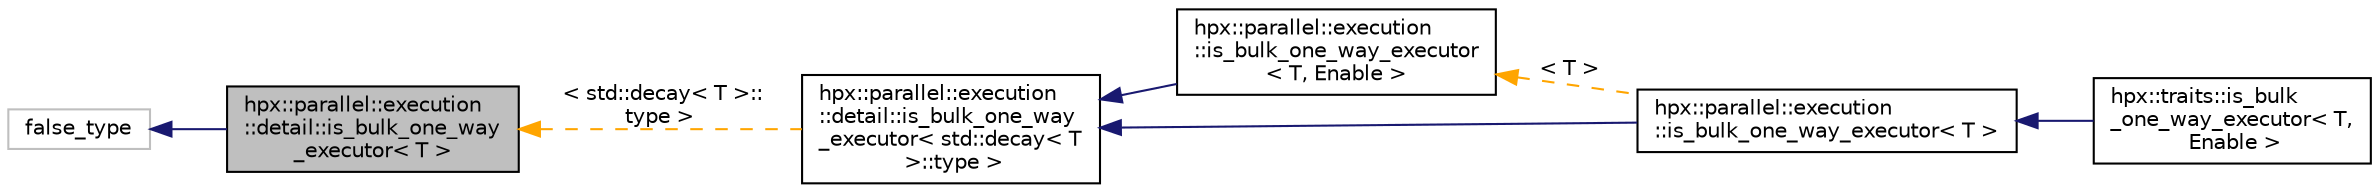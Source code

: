 digraph "hpx::parallel::execution::detail::is_bulk_one_way_executor&lt; T &gt;"
{
  edge [fontname="Helvetica",fontsize="10",labelfontname="Helvetica",labelfontsize="10"];
  node [fontname="Helvetica",fontsize="10",shape=record];
  rankdir="LR";
  Node0 [label="hpx::parallel::execution\l::detail::is_bulk_one_way\l_executor\< T \>",height=0.2,width=0.4,color="black", fillcolor="grey75", style="filled", fontcolor="black"];
  Node1 -> Node0 [dir="back",color="midnightblue",fontsize="10",style="solid",fontname="Helvetica"];
  Node1 [label="false_type",height=0.2,width=0.4,color="grey75", fillcolor="white", style="filled"];
  Node0 -> Node2 [dir="back",color="orange",fontsize="10",style="dashed",label=" \< std::decay\< T \>::\ltype \>" ,fontname="Helvetica"];
  Node2 [label="hpx::parallel::execution\l::detail::is_bulk_one_way\l_executor\< std::decay\< T\l \>::type \>",height=0.2,width=0.4,color="black", fillcolor="white", style="filled",URL="$d3/d22/structhpx_1_1parallel_1_1execution_1_1detail_1_1is__bulk__one__way__executor.html"];
  Node2 -> Node3 [dir="back",color="midnightblue",fontsize="10",style="solid",fontname="Helvetica"];
  Node3 [label="hpx::parallel::execution\l::is_bulk_one_way_executor\l\< T, Enable \>",height=0.2,width=0.4,color="black", fillcolor="white", style="filled",URL="$d4/dbd/structhpx_1_1parallel_1_1execution_1_1is__bulk__one__way__executor.html"];
  Node3 -> Node4 [dir="back",color="orange",fontsize="10",style="dashed",label=" \< T \>" ,fontname="Helvetica"];
  Node4 [label="hpx::parallel::execution\l::is_bulk_one_way_executor\< T \>",height=0.2,width=0.4,color="black", fillcolor="white", style="filled",URL="$d4/dbd/structhpx_1_1parallel_1_1execution_1_1is__bulk__one__way__executor.html"];
  Node4 -> Node5 [dir="back",color="midnightblue",fontsize="10",style="solid",fontname="Helvetica"];
  Node5 [label="hpx::traits::is_bulk\l_one_way_executor\< T,\l Enable \>",height=0.2,width=0.4,color="black", fillcolor="white", style="filled",URL="$d8/dab/structhpx_1_1traits_1_1is__bulk__one__way__executor.html"];
  Node2 -> Node4 [dir="back",color="midnightblue",fontsize="10",style="solid",fontname="Helvetica"];
}
